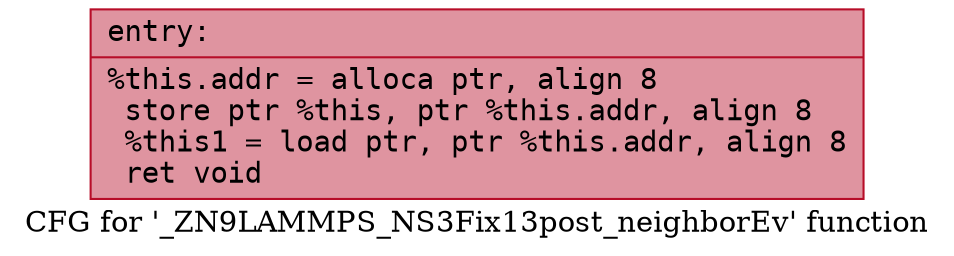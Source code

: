 digraph "CFG for '_ZN9LAMMPS_NS3Fix13post_neighborEv' function" {
	label="CFG for '_ZN9LAMMPS_NS3Fix13post_neighborEv' function";

	Node0x560f40cb15d0 [shape=record,color="#b70d28ff", style=filled, fillcolor="#b70d2870" fontname="Courier",label="{entry:\l|  %this.addr = alloca ptr, align 8\l  store ptr %this, ptr %this.addr, align 8\l  %this1 = load ptr, ptr %this.addr, align 8\l  ret void\l}"];
}
